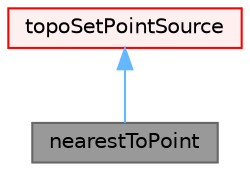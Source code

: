 digraph "nearestToPoint"
{
 // LATEX_PDF_SIZE
  bgcolor="transparent";
  edge [fontname=Helvetica,fontsize=10,labelfontname=Helvetica,labelfontsize=10];
  node [fontname=Helvetica,fontsize=10,shape=box,height=0.2,width=0.4];
  Node1 [id="Node000001",label="nearestToPoint",height=0.2,width=0.4,color="gray40", fillcolor="grey60", style="filled", fontcolor="black",tooltip="A topoSetPointSource to select points nearest to given points."];
  Node2 -> Node1 [id="edge1_Node000001_Node000002",dir="back",color="steelblue1",style="solid",tooltip=" "];
  Node2 [id="Node000002",label="topoSetPointSource",height=0.2,width=0.4,color="red", fillcolor="#FFF0F0", style="filled",URL="$classFoam_1_1topoSetPointSource.html",tooltip="The topoSetPointSource is a intermediate class for handling topoSet sources for selecting points."];
}
